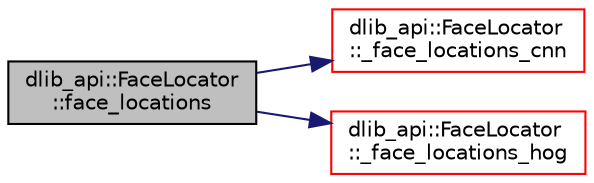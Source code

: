 digraph "dlib_api::FaceLocator::face_locations"
{
 // LATEX_PDF_SIZE
  edge [fontname="Helvetica",fontsize="10",labelfontname="Helvetica",labelfontsize="10"];
  node [fontname="Helvetica",fontsize="10",shape=record];
  rankdir="LR";
  Node1 [label="dlib_api::FaceLocator\l::face_locations",height=0.2,width=0.4,color="black", fillcolor="grey75", style="filled", fontcolor="black",tooltip=" "];
  Node1 -> Node2 [color="midnightblue",fontsize="10",style="solid",fontname="Helvetica"];
  Node2 [label="dlib_api::FaceLocator\l::_face_locations_cnn",height=0.2,width=0.4,color="red", fillcolor="white", style="filled",URL="$classdlib__api_1_1_face_locator.html#a8eedbb1e3053bc76fd14f0c6b23c940d",tooltip=" "];
  Node1 -> Node4 [color="midnightblue",fontsize="10",style="solid",fontname="Helvetica"];
  Node4 [label="dlib_api::FaceLocator\l::_face_locations_hog",height=0.2,width=0.4,color="red", fillcolor="white", style="filled",URL="$classdlib__api_1_1_face_locator.html#a1a4ea18a8f18f03775f1314f2be642cc",tooltip=" "];
}
